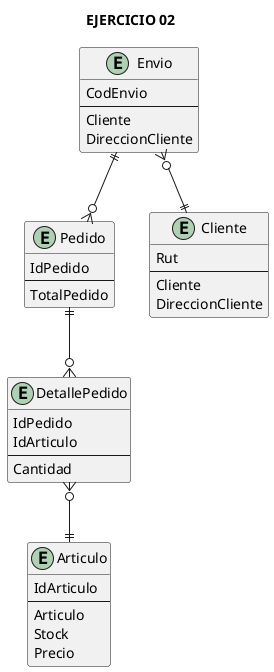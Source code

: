 ' Una empresa de transportes quiere gestionar envíos de pedido a clientes. Podemos plantearnos 
' un diseño inicial de una tabla, la cual contendrá toda la información, código del envío, camión de 
' transporte, datos del cliente y cada artículo del envío, incluyendo sus características. Un envío 
' puede despachar varios pedidos, y cada pedido puede incluir varios artículos

@startuml 
title "EJERCICIO 02"

entity "Envio" {
    CodEnvio
    --
    Cliente
    DireccionCliente
}

entity "Pedido" {
    IdPedido
    --
    TotalPedido
}

entity "DetallePedido" {
    IdPedido
    IdArticulo
    --
    Cantidad
}

entity "Articulo"{
    IdArticulo
    --
    Articulo
    Stock
    Precio
}
entity "Cliente"{
    Rut
    --
    Cliente
    DireccionCliente
}

Envio ||--o{ Pedido
Pedido ||--o{DetallePedido
DetallePedido}o--||Articulo
Envio }o--|| Cliente
@enduml

